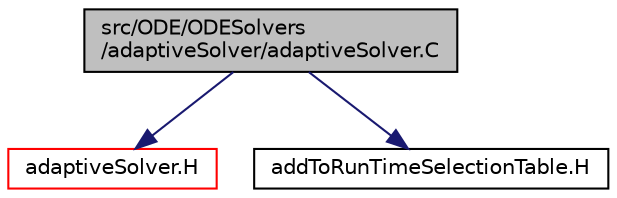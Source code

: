 digraph "src/ODE/ODESolvers/adaptiveSolver/adaptiveSolver.C"
{
  bgcolor="transparent";
  edge [fontname="Helvetica",fontsize="10",labelfontname="Helvetica",labelfontsize="10"];
  node [fontname="Helvetica",fontsize="10",shape=record];
  Node0 [label="src/ODE/ODESolvers\l/adaptiveSolver/adaptiveSolver.C",height=0.2,width=0.4,color="black", fillcolor="grey75", style="filled", fontcolor="black"];
  Node0 -> Node1 [color="midnightblue",fontsize="10",style="solid",fontname="Helvetica"];
  Node1 [label="adaptiveSolver.H",height=0.2,width=0.4,color="red",URL="$a08969.html"];
  Node0 -> Node118 [color="midnightblue",fontsize="10",style="solid",fontname="Helvetica"];
  Node118 [label="addToRunTimeSelectionTable.H",height=0.2,width=0.4,color="black",URL="$a09989.html",tooltip="Macros for easy insertion into run-time selection tables. "];
}
